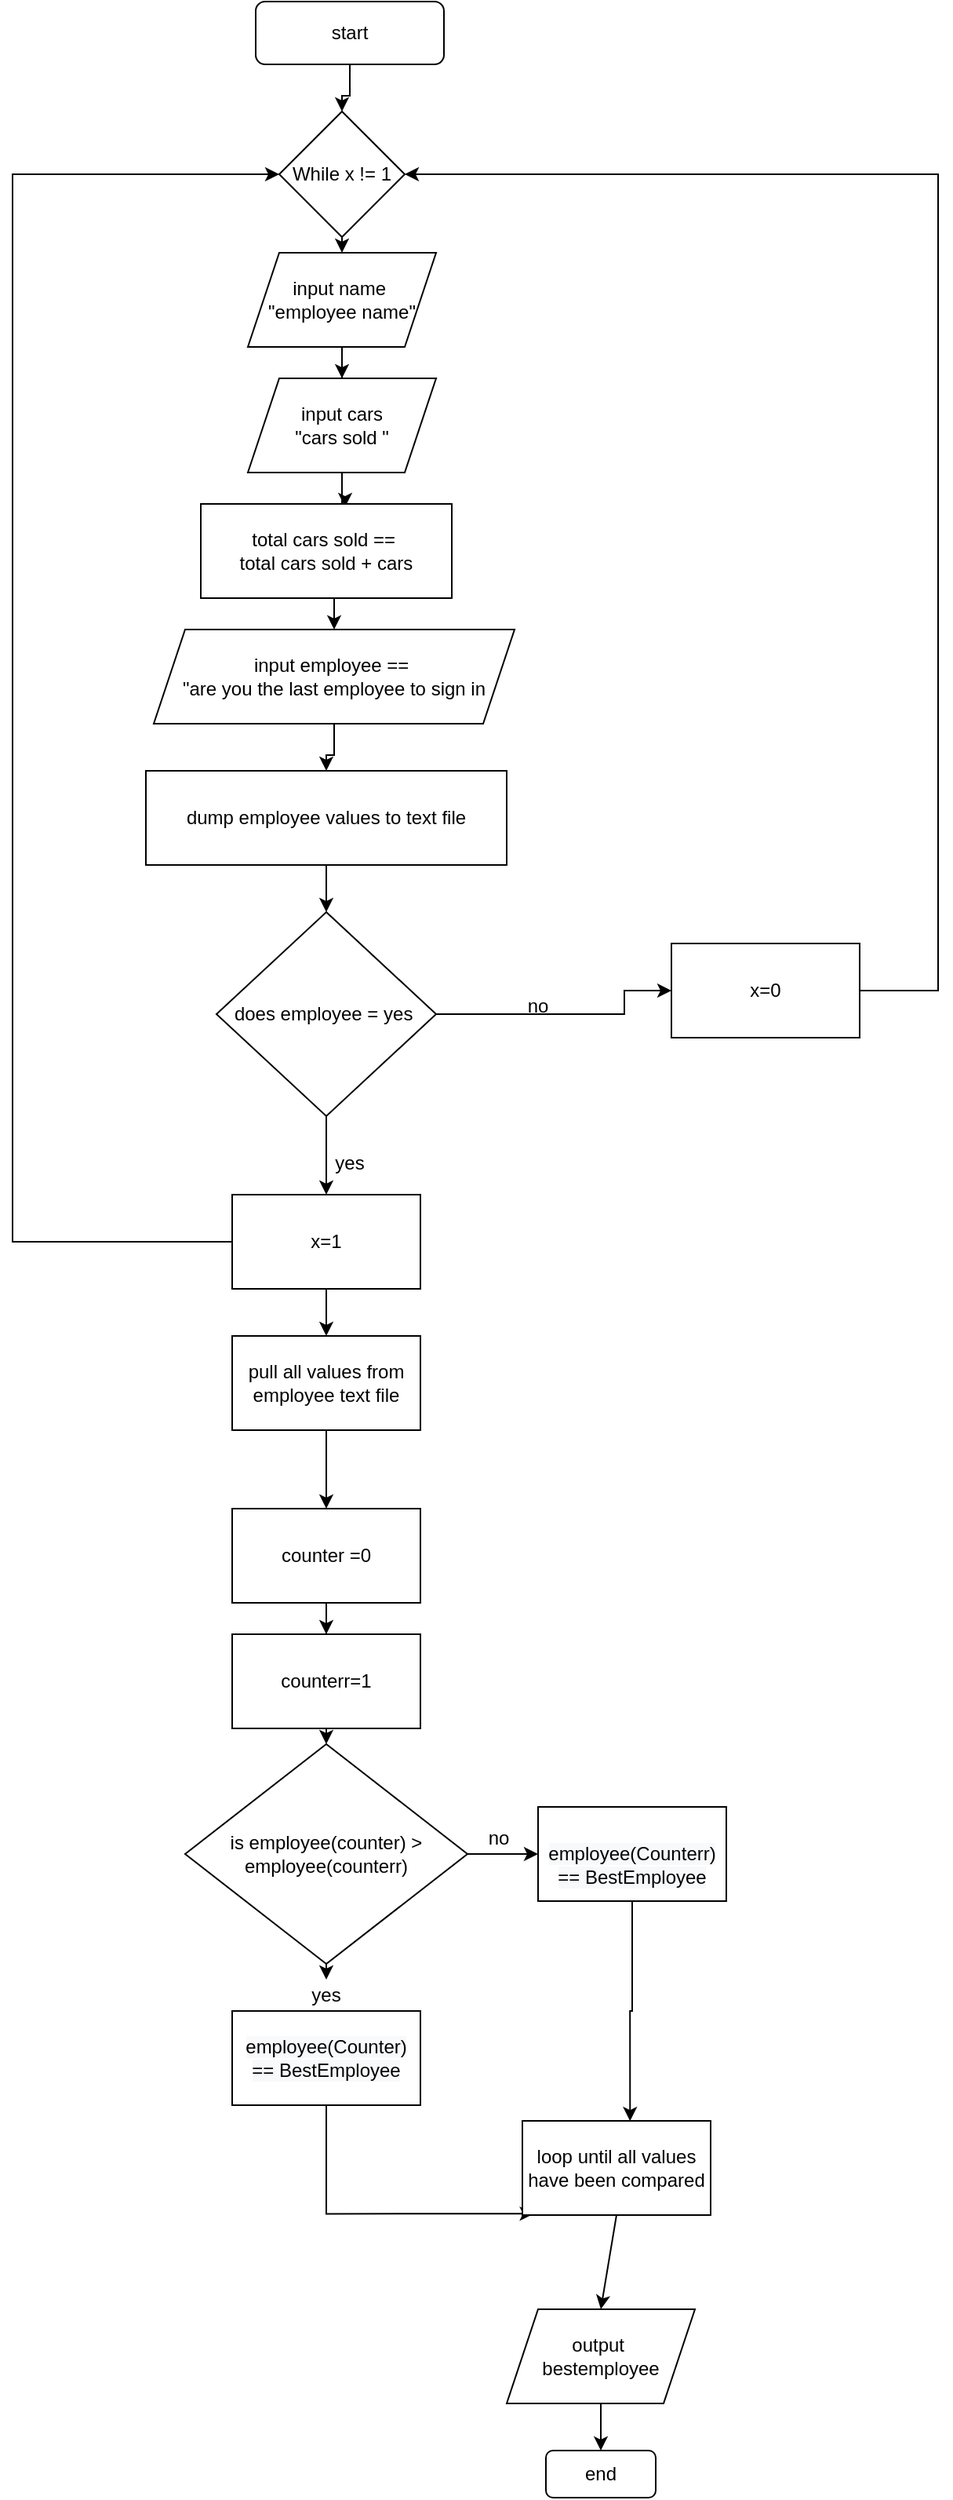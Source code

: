 <mxfile version="13.8.1" type="github">
  <diagram id="-By3hi1CVI8gYYkuv8RL" name="Page-1">
    <mxGraphModel dx="3460" dy="1853" grid="1" gridSize="10" guides="1" tooltips="1" connect="1" arrows="1" fold="1" page="1" pageScale="1" pageWidth="2000" pageHeight="4000" math="0" shadow="0">
      <root>
        <mxCell id="0" />
        <mxCell id="1" parent="0" />
        <mxCell id="gDX20T1RS522bf6tZgBw-20" style="edgeStyle=orthogonalEdgeStyle;rounded=0;orthogonalLoop=1;jettySize=auto;html=1;" parent="1" source="gDX20T1RS522bf6tZgBw-1" target="gDX20T1RS522bf6tZgBw-8" edge="1">
          <mxGeometry relative="1" as="geometry" />
        </mxCell>
        <mxCell id="gDX20T1RS522bf6tZgBw-1" value="start" style="rounded=1;whiteSpace=wrap;html=1;" parent="1" vertex="1">
          <mxGeometry x="860" y="40" width="120" height="40" as="geometry" />
        </mxCell>
        <mxCell id="gDX20T1RS522bf6tZgBw-16" style="edgeStyle=orthogonalEdgeStyle;rounded=0;orthogonalLoop=1;jettySize=auto;html=1;" parent="1" source="gDX20T1RS522bf6tZgBw-5" target="gDX20T1RS522bf6tZgBw-6" edge="1">
          <mxGeometry relative="1" as="geometry" />
        </mxCell>
        <mxCell id="gDX20T1RS522bf6tZgBw-5" value="input name&amp;nbsp;&lt;br&gt;&quot;employee name&quot;" style="shape=parallelogram;perimeter=parallelogramPerimeter;whiteSpace=wrap;html=1;fixedSize=1;" parent="1" vertex="1">
          <mxGeometry x="855" y="200" width="120" height="60" as="geometry" />
        </mxCell>
        <mxCell id="gDX20T1RS522bf6tZgBw-17" style="edgeStyle=orthogonalEdgeStyle;rounded=0;orthogonalLoop=1;jettySize=auto;html=1;entryX=0.575;entryY=0.033;entryDx=0;entryDy=0;entryPerimeter=0;" parent="1" source="gDX20T1RS522bf6tZgBw-6" target="gDX20T1RS522bf6tZgBw-7" edge="1">
          <mxGeometry relative="1" as="geometry" />
        </mxCell>
        <mxCell id="gDX20T1RS522bf6tZgBw-6" value="input cars&lt;br&gt;&quot;cars sold &quot;" style="shape=parallelogram;perimeter=parallelogramPerimeter;whiteSpace=wrap;html=1;fixedSize=1;" parent="1" vertex="1">
          <mxGeometry x="855" y="280" width="120" height="60" as="geometry" />
        </mxCell>
        <mxCell id="gDX20T1RS522bf6tZgBw-18" style="edgeStyle=orthogonalEdgeStyle;rounded=0;orthogonalLoop=1;jettySize=auto;html=1;exitX=0.5;exitY=1;exitDx=0;exitDy=0;entryX=0.5;entryY=0;entryDx=0;entryDy=0;" parent="1" source="gDX20T1RS522bf6tZgBw-7" target="gDX20T1RS522bf6tZgBw-9" edge="1">
          <mxGeometry relative="1" as="geometry" />
        </mxCell>
        <mxCell id="gDX20T1RS522bf6tZgBw-7" value="total cars sold ==&amp;nbsp;&lt;br&gt;total cars sold + cars" style="rounded=0;whiteSpace=wrap;html=1;" parent="1" vertex="1">
          <mxGeometry x="825" y="360" width="160" height="60" as="geometry" />
        </mxCell>
        <mxCell id="gDX20T1RS522bf6tZgBw-8" value="While x != 1" style="rhombus;whiteSpace=wrap;html=1;" parent="1" vertex="1">
          <mxGeometry x="875" y="110" width="80" height="80" as="geometry" />
        </mxCell>
        <mxCell id="gDX20T1RS522bf6tZgBw-29" style="edgeStyle=orthogonalEdgeStyle;rounded=0;orthogonalLoop=1;jettySize=auto;html=1;entryX=0.5;entryY=0;entryDx=0;entryDy=0;" parent="1" source="gDX20T1RS522bf6tZgBw-9" target="gDX20T1RS522bf6tZgBw-27" edge="1">
          <mxGeometry relative="1" as="geometry" />
        </mxCell>
        <mxCell id="gDX20T1RS522bf6tZgBw-9" value="input employee ==&amp;nbsp;&lt;br&gt;&quot;are you the last employee to sign in" style="shape=parallelogram;perimeter=parallelogramPerimeter;whiteSpace=wrap;html=1;fixedSize=1;" parent="1" vertex="1">
          <mxGeometry x="795" y="440" width="230" height="60" as="geometry" />
        </mxCell>
        <mxCell id="gDX20T1RS522bf6tZgBw-12" style="edgeStyle=orthogonalEdgeStyle;rounded=0;orthogonalLoop=1;jettySize=auto;html=1;entryX=0;entryY=0.5;entryDx=0;entryDy=0;exitX=1;exitY=0.5;exitDx=0;exitDy=0;" parent="1" source="gDX20T1RS522bf6tZgBw-11" target="gDX20T1RS522bf6tZgBw-14" edge="1">
          <mxGeometry relative="1" as="geometry">
            <mxPoint x="1185" y="630" as="targetPoint" />
            <Array as="points">
              <mxPoint x="1095" y="685" />
              <mxPoint x="1095" y="670" />
            </Array>
          </mxGeometry>
        </mxCell>
        <mxCell id="gDX20T1RS522bf6tZgBw-11" value="does employee = yes&amp;nbsp;" style="rhombus;whiteSpace=wrap;html=1;" parent="1" vertex="1">
          <mxGeometry x="835" y="620" width="140" height="130" as="geometry" />
        </mxCell>
        <mxCell id="gDX20T1RS522bf6tZgBw-13" value="no" style="text;html=1;strokeColor=none;fillColor=none;align=center;verticalAlign=middle;whiteSpace=wrap;rounded=0;" parent="1" vertex="1">
          <mxGeometry x="1020" y="670" width="40" height="20" as="geometry" />
        </mxCell>
        <mxCell id="gDX20T1RS522bf6tZgBw-15" style="edgeStyle=orthogonalEdgeStyle;rounded=0;orthogonalLoop=1;jettySize=auto;html=1;entryX=1;entryY=0.5;entryDx=0;entryDy=0;" parent="1" source="gDX20T1RS522bf6tZgBw-14" target="gDX20T1RS522bf6tZgBw-8" edge="1">
          <mxGeometry relative="1" as="geometry">
            <mxPoint x="1295" y="70" as="targetPoint" />
            <Array as="points">
              <mxPoint x="1295" y="670" />
              <mxPoint x="1295" y="150" />
            </Array>
          </mxGeometry>
        </mxCell>
        <mxCell id="gDX20T1RS522bf6tZgBw-14" value="x=0" style="rounded=0;whiteSpace=wrap;html=1;" parent="1" vertex="1">
          <mxGeometry x="1125" y="640" width="120" height="60" as="geometry" />
        </mxCell>
        <mxCell id="gDX20T1RS522bf6tZgBw-22" value="" style="endArrow=classic;html=1;exitX=0.5;exitY=1;exitDx=0;exitDy=0;" parent="1" source="gDX20T1RS522bf6tZgBw-8" target="gDX20T1RS522bf6tZgBw-5" edge="1">
          <mxGeometry width="50" height="50" relative="1" as="geometry">
            <mxPoint x="905" y="350" as="sourcePoint" />
            <mxPoint x="955" y="300" as="targetPoint" />
          </mxGeometry>
        </mxCell>
        <mxCell id="gDX20T1RS522bf6tZgBw-23" value="" style="endArrow=classic;html=1;exitX=0.5;exitY=1;exitDx=0;exitDy=0;" parent="1" source="gDX20T1RS522bf6tZgBw-11" edge="1">
          <mxGeometry width="50" height="50" relative="1" as="geometry">
            <mxPoint x="905" y="750" as="sourcePoint" />
            <mxPoint x="905" y="800" as="targetPoint" />
          </mxGeometry>
        </mxCell>
        <mxCell id="gDX20T1RS522bf6tZgBw-25" value="yes" style="text;html=1;strokeColor=none;fillColor=none;align=center;verticalAlign=middle;whiteSpace=wrap;rounded=0;" parent="1" vertex="1">
          <mxGeometry x="900" y="770" width="40" height="20" as="geometry" />
        </mxCell>
        <mxCell id="gDX20T1RS522bf6tZgBw-30" style="edgeStyle=orthogonalEdgeStyle;rounded=0;orthogonalLoop=1;jettySize=auto;html=1;" parent="1" source="gDX20T1RS522bf6tZgBw-27" target="gDX20T1RS522bf6tZgBw-11" edge="1">
          <mxGeometry relative="1" as="geometry" />
        </mxCell>
        <mxCell id="gDX20T1RS522bf6tZgBw-27" value="dump employee values to text file" style="rounded=0;whiteSpace=wrap;html=1;" parent="1" vertex="1">
          <mxGeometry x="790" y="530" width="230" height="60" as="geometry" />
        </mxCell>
        <mxCell id="gDX20T1RS522bf6tZgBw-33" style="edgeStyle=orthogonalEdgeStyle;rounded=0;orthogonalLoop=1;jettySize=auto;html=1;entryX=0;entryY=0.5;entryDx=0;entryDy=0;" parent="1" source="gDX20T1RS522bf6tZgBw-32" target="gDX20T1RS522bf6tZgBw-8" edge="1">
          <mxGeometry relative="1" as="geometry">
            <mxPoint x="705" y="150" as="targetPoint" />
            <Array as="points">
              <mxPoint x="705" y="830" />
              <mxPoint x="705" y="150" />
            </Array>
          </mxGeometry>
        </mxCell>
        <mxCell id="gDX20T1RS522bf6tZgBw-32" value="x=1" style="rounded=0;whiteSpace=wrap;html=1;" parent="1" vertex="1">
          <mxGeometry x="845" y="800" width="120" height="60" as="geometry" />
        </mxCell>
        <mxCell id="UenuUdLPhSe_JLN5u1UB-11" style="edgeStyle=orthogonalEdgeStyle;rounded=0;orthogonalLoop=1;jettySize=auto;html=1;entryX=0.5;entryY=0;entryDx=0;entryDy=0;" edge="1" parent="1" source="gDX20T1RS522bf6tZgBw-36" target="UenuUdLPhSe_JLN5u1UB-1">
          <mxGeometry relative="1" as="geometry" />
        </mxCell>
        <mxCell id="gDX20T1RS522bf6tZgBw-36" value="pull all values from employee text file" style="rounded=0;whiteSpace=wrap;html=1;" parent="1" vertex="1">
          <mxGeometry x="845" y="890" width="120" height="60" as="geometry" />
        </mxCell>
        <mxCell id="gDX20T1RS522bf6tZgBw-37" value="" style="endArrow=classic;html=1;exitX=0.5;exitY=1;exitDx=0;exitDy=0;" parent="1" source="gDX20T1RS522bf6tZgBw-32" target="gDX20T1RS522bf6tZgBw-36" edge="1">
          <mxGeometry width="50" height="50" relative="1" as="geometry">
            <mxPoint x="915" y="970" as="sourcePoint" />
            <mxPoint x="965" y="920" as="targetPoint" />
          </mxGeometry>
        </mxCell>
        <mxCell id="UenuUdLPhSe_JLN5u1UB-12" style="edgeStyle=orthogonalEdgeStyle;rounded=0;orthogonalLoop=1;jettySize=auto;html=1;entryX=0.5;entryY=0;entryDx=0;entryDy=0;" edge="1" parent="1" source="UenuUdLPhSe_JLN5u1UB-1" target="UenuUdLPhSe_JLN5u1UB-2">
          <mxGeometry relative="1" as="geometry" />
        </mxCell>
        <mxCell id="UenuUdLPhSe_JLN5u1UB-1" value="counter =0" style="rounded=0;whiteSpace=wrap;html=1;" vertex="1" parent="1">
          <mxGeometry x="845" y="1000" width="120" height="60" as="geometry" />
        </mxCell>
        <mxCell id="UenuUdLPhSe_JLN5u1UB-13" style="edgeStyle=orthogonalEdgeStyle;rounded=0;orthogonalLoop=1;jettySize=auto;html=1;exitX=0.5;exitY=1;exitDx=0;exitDy=0;entryX=0.5;entryY=0;entryDx=0;entryDy=0;" edge="1" parent="1" source="UenuUdLPhSe_JLN5u1UB-2" target="UenuUdLPhSe_JLN5u1UB-3">
          <mxGeometry relative="1" as="geometry" />
        </mxCell>
        <mxCell id="UenuUdLPhSe_JLN5u1UB-2" value="counterr=1" style="rounded=0;whiteSpace=wrap;html=1;" vertex="1" parent="1">
          <mxGeometry x="845" y="1080" width="120" height="60" as="geometry" />
        </mxCell>
        <mxCell id="UenuUdLPhSe_JLN5u1UB-9" style="edgeStyle=orthogonalEdgeStyle;rounded=0;orthogonalLoop=1;jettySize=auto;html=1;entryX=0;entryY=0.5;entryDx=0;entryDy=0;" edge="1" parent="1" source="UenuUdLPhSe_JLN5u1UB-3" target="UenuUdLPhSe_JLN5u1UB-8">
          <mxGeometry relative="1" as="geometry" />
        </mxCell>
        <mxCell id="UenuUdLPhSe_JLN5u1UB-10" style="edgeStyle=orthogonalEdgeStyle;rounded=0;orthogonalLoop=1;jettySize=auto;html=1;exitX=0.5;exitY=1;exitDx=0;exitDy=0;entryX=0.5;entryY=0;entryDx=0;entryDy=0;" edge="1" parent="1" source="UenuUdLPhSe_JLN5u1UB-15" target="UenuUdLPhSe_JLN5u1UB-6">
          <mxGeometry relative="1" as="geometry" />
        </mxCell>
        <mxCell id="UenuUdLPhSe_JLN5u1UB-3" value="is employee(counter) &amp;gt; employee(counterr)" style="rhombus;whiteSpace=wrap;html=1;" vertex="1" parent="1">
          <mxGeometry x="815" y="1150" width="180" height="140" as="geometry" />
        </mxCell>
        <mxCell id="UenuUdLPhSe_JLN5u1UB-18" style="edgeStyle=orthogonalEdgeStyle;rounded=0;orthogonalLoop=1;jettySize=auto;html=1;entryX=0.061;entryY=0.986;entryDx=0;entryDy=0;entryPerimeter=0;" edge="1" parent="1" source="UenuUdLPhSe_JLN5u1UB-6" target="UenuUdLPhSe_JLN5u1UB-17">
          <mxGeometry relative="1" as="geometry">
            <mxPoint x="905" y="1440" as="targetPoint" />
            <Array as="points">
              <mxPoint x="905" y="1449" />
            </Array>
          </mxGeometry>
        </mxCell>
        <mxCell id="UenuUdLPhSe_JLN5u1UB-6" value="&#xa;&#xa;&lt;span style=&quot;color: rgb(0, 0, 0); font-family: helvetica; font-size: 12px; font-style: normal; font-weight: 400; letter-spacing: normal; text-align: center; text-indent: 0px; text-transform: none; word-spacing: 0px; background-color: rgb(248, 249, 250); display: inline; float: none;&quot;&gt;employee(Counter) == BestEmployee&lt;/span&gt;&#xa;&#xa;" style="rounded=0;whiteSpace=wrap;html=1;" vertex="1" parent="1">
          <mxGeometry x="845" y="1320" width="120" height="60" as="geometry" />
        </mxCell>
        <mxCell id="UenuUdLPhSe_JLN5u1UB-19" style="edgeStyle=orthogonalEdgeStyle;rounded=0;orthogonalLoop=1;jettySize=auto;html=1;entryX=0.572;entryY=0.002;entryDx=0;entryDy=0;entryPerimeter=0;" edge="1" parent="1" source="UenuUdLPhSe_JLN5u1UB-8" target="UenuUdLPhSe_JLN5u1UB-17">
          <mxGeometry relative="1" as="geometry" />
        </mxCell>
        <mxCell id="UenuUdLPhSe_JLN5u1UB-8" value="&lt;br&gt;&lt;span style=&quot;color: rgb(0 , 0 , 0) ; font-family: &amp;#34;helvetica&amp;#34; ; font-size: 12px ; font-style: normal ; font-weight: 400 ; letter-spacing: normal ; text-align: center ; text-indent: 0px ; text-transform: none ; word-spacing: 0px ; background-color: rgb(248 , 249 , 250) ; display: inline ; float: none&quot;&gt;employee(Counterr) == BestEmployee&lt;/span&gt;" style="rounded=0;whiteSpace=wrap;html=1;" vertex="1" parent="1">
          <mxGeometry x="1040" y="1190" width="120" height="60" as="geometry" />
        </mxCell>
        <mxCell id="UenuUdLPhSe_JLN5u1UB-14" value="no" style="text;html=1;strokeColor=none;fillColor=none;align=center;verticalAlign=middle;whiteSpace=wrap;rounded=0;" vertex="1" parent="1">
          <mxGeometry x="995" y="1200" width="40" height="20" as="geometry" />
        </mxCell>
        <mxCell id="UenuUdLPhSe_JLN5u1UB-15" value="yes" style="text;html=1;strokeColor=none;fillColor=none;align=center;verticalAlign=middle;whiteSpace=wrap;rounded=0;" vertex="1" parent="1">
          <mxGeometry x="885" y="1300" width="40" height="20" as="geometry" />
        </mxCell>
        <mxCell id="UenuUdLPhSe_JLN5u1UB-16" style="edgeStyle=orthogonalEdgeStyle;rounded=0;orthogonalLoop=1;jettySize=auto;html=1;exitX=0.5;exitY=1;exitDx=0;exitDy=0;entryX=0.5;entryY=0;entryDx=0;entryDy=0;" edge="1" parent="1" source="UenuUdLPhSe_JLN5u1UB-3" target="UenuUdLPhSe_JLN5u1UB-15">
          <mxGeometry relative="1" as="geometry">
            <mxPoint x="905" y="1290" as="sourcePoint" />
            <mxPoint x="905" y="1320" as="targetPoint" />
          </mxGeometry>
        </mxCell>
        <mxCell id="UenuUdLPhSe_JLN5u1UB-17" value="loop until all values have been compared" style="rounded=0;whiteSpace=wrap;html=1;" vertex="1" parent="1">
          <mxGeometry x="1030" y="1390" width="120" height="60" as="geometry" />
        </mxCell>
        <mxCell id="UenuUdLPhSe_JLN5u1UB-23" style="edgeStyle=orthogonalEdgeStyle;rounded=0;orthogonalLoop=1;jettySize=auto;html=1;exitX=0.5;exitY=1;exitDx=0;exitDy=0;entryX=0.5;entryY=0;entryDx=0;entryDy=0;" edge="1" parent="1" source="UenuUdLPhSe_JLN5u1UB-20" target="UenuUdLPhSe_JLN5u1UB-22">
          <mxGeometry relative="1" as="geometry" />
        </mxCell>
        <mxCell id="UenuUdLPhSe_JLN5u1UB-20" value="output&amp;nbsp;&lt;br&gt;bestemployee" style="shape=parallelogram;perimeter=parallelogramPerimeter;whiteSpace=wrap;html=1;fixedSize=1;" vertex="1" parent="1">
          <mxGeometry x="1020" y="1510" width="120" height="60" as="geometry" />
        </mxCell>
        <mxCell id="UenuUdLPhSe_JLN5u1UB-21" value="" style="endArrow=classic;html=1;exitX=0.5;exitY=1;exitDx=0;exitDy=0;entryX=0.5;entryY=0;entryDx=0;entryDy=0;" edge="1" parent="1" source="UenuUdLPhSe_JLN5u1UB-17" target="UenuUdLPhSe_JLN5u1UB-20">
          <mxGeometry width="50" height="50" relative="1" as="geometry">
            <mxPoint x="1050" y="1560" as="sourcePoint" />
            <mxPoint x="1100" y="1510" as="targetPoint" />
          </mxGeometry>
        </mxCell>
        <mxCell id="UenuUdLPhSe_JLN5u1UB-22" value="end" style="rounded=1;whiteSpace=wrap;html=1;" vertex="1" parent="1">
          <mxGeometry x="1045" y="1600" width="70" height="30" as="geometry" />
        </mxCell>
      </root>
    </mxGraphModel>
  </diagram>
</mxfile>
